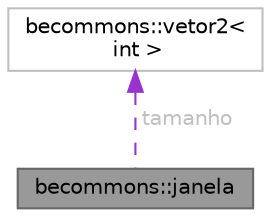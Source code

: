 digraph "becommons::janela"
{
 // LATEX_PDF_SIZE
  bgcolor="transparent";
  edge [fontname=Helvetica,fontsize=10,labelfontname=Helvetica,labelfontsize=10];
  node [fontname=Helvetica,fontsize=10,shape=box,height=0.2,width=0.4];
  Node1 [id="Node000001",label="becommons::janela",height=0.2,width=0.4,color="gray40", fillcolor="grey60", style="filled", fontcolor="black",tooltip="facilita o uso da janela glfw"];
  Node2 -> Node1 [id="edge1_Node000001_Node000002",dir="back",color="darkorchid3",style="dashed",tooltip=" ",label=" tamanho",fontcolor="grey" ];
  Node2 [id="Node000002",label="becommons::vetor2\<\l int \>",height=0.2,width=0.4,color="grey75", fillcolor="white", style="filled",URL="$structbecommons_1_1vetor2.html",tooltip=" "];
}
